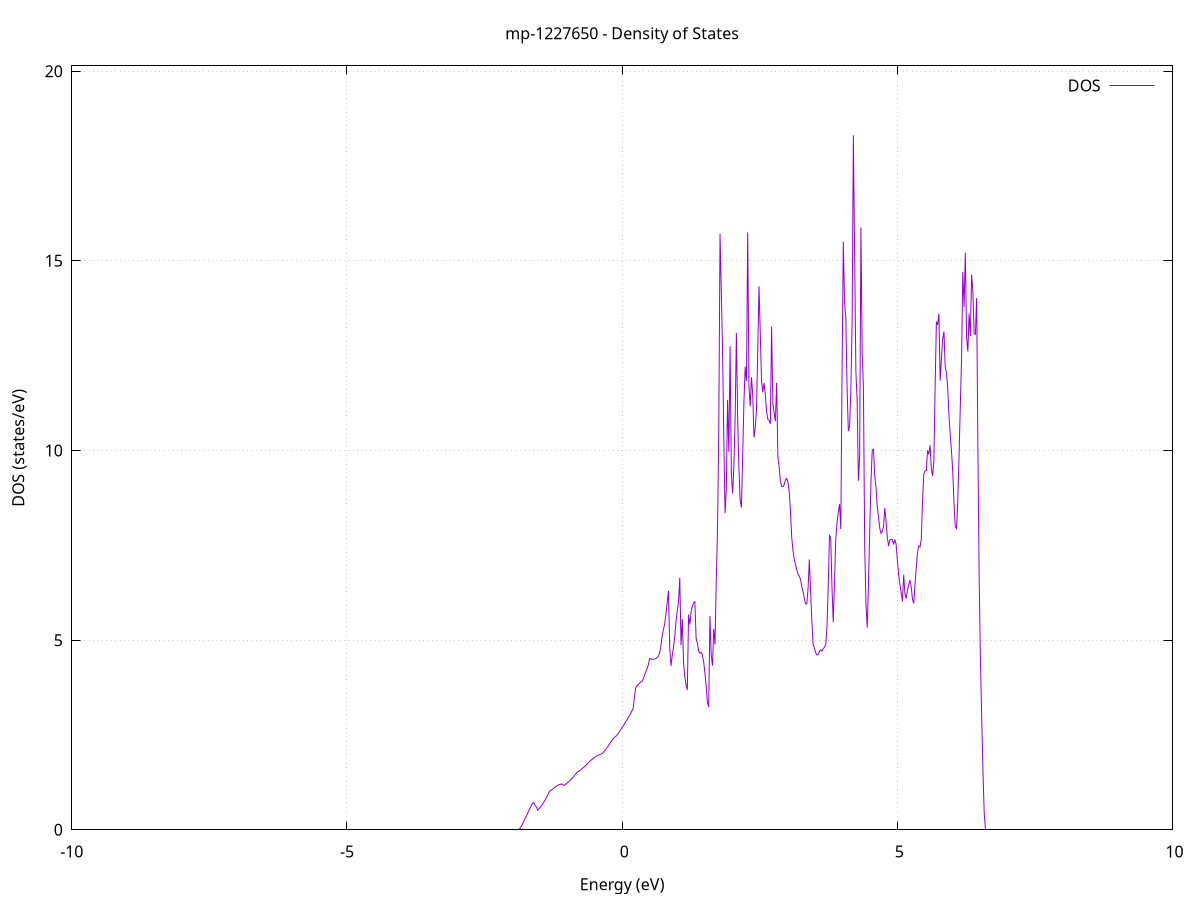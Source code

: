 set title 'mp-1227650 - Density of States'
set xlabel 'Energy (eV)'
set ylabel 'DOS (states/eV)'
set grid
set xrange [-10:10]
set yrange [0:20.141]
set xzeroaxis lt -1
set terminal png size 800,600
set output 'mp-1227650_dos_gnuplot.png'
plot '-' using 1:2 with lines title 'DOS'
-37.032900 0.000000
-37.010100 0.000000
-36.987200 0.000000
-36.964400 0.000000
-36.941500 0.000000
-36.918600 0.000000
-36.895800 0.000000
-36.872900 0.000000
-36.850100 0.000000
-36.827200 0.000000
-36.804400 0.000000
-36.781500 0.000000
-36.758600 0.000000
-36.735800 0.000000
-36.712900 0.000000
-36.690100 0.000000
-36.667200 0.000000
-36.644400 0.000000
-36.621500 0.000000
-36.598600 0.000000
-36.575800 0.000000
-36.552900 0.000000
-36.530100 0.000000
-36.507200 0.000000
-36.484400 0.000000
-36.461500 0.000000
-36.438600 0.000000
-36.415800 0.000000
-36.392900 0.000000
-36.370100 0.000000
-36.347200 0.000000
-36.324400 0.000000
-36.301500 0.000000
-36.278600 0.000000
-36.255800 0.000000
-36.232900 0.000000
-36.210100 0.000000
-36.187200 0.000000
-36.164400 0.000000
-36.141500 0.000000
-36.118600 0.000000
-36.095800 0.000000
-36.072900 0.000000
-36.050100 0.000000
-36.027200 0.000000
-36.004400 0.000000
-35.981500 0.000000
-35.958600 0.000000
-35.935800 0.000000
-35.912900 0.000000
-35.890100 0.000000
-35.867200 0.000000
-35.844400 0.000000
-35.821500 0.000000
-35.798600 0.000000
-35.775800 0.000000
-35.752900 0.000000
-35.730100 0.000000
-35.707200 0.000000
-35.684400 0.000000
-35.661500 0.000000
-35.638600 0.000000
-35.615800 0.000000
-35.592900 0.000000
-35.570100 0.000000
-35.547200 0.000000
-35.524400 0.000000
-35.501500 0.000000
-35.478600 0.000000
-35.455800 0.000000
-35.432900 0.000000
-35.410100 0.000000
-35.387200 0.000000
-35.364400 0.000000
-35.341500 0.000000
-35.318600 0.000000
-35.295800 0.000000
-35.272900 0.000000
-35.250100 0.000000
-35.227200 0.000000
-35.204400 0.000000
-35.181500 0.000000
-35.158600 0.000000
-35.135800 0.000000
-35.112900 0.000000
-35.090100 0.000000
-35.067200 0.000000
-35.044400 0.000000
-35.021500 0.000000
-34.998600 0.000000
-34.975800 0.000000
-34.952900 78.849700
-34.930100 0.000000
-34.907200 0.000000
-34.884400 0.000000
-34.861500 0.000000
-34.838600 0.000000
-34.815800 0.000000
-34.792900 0.000000
-34.770100 0.000000
-34.747200 0.000000
-34.724400 0.000000
-34.701500 0.000000
-34.678600 0.000000
-34.655800 0.000000
-34.632900 0.000000
-34.610100 0.000000
-34.587200 0.000000
-34.564400 0.000000
-34.541500 0.000000
-34.518600 0.000000
-34.495800 0.000000
-34.472900 0.000000
-34.450100 0.000000
-34.427200 0.000000
-34.404400 0.000000
-34.381500 0.000000
-34.358600 0.000000
-34.335800 0.000000
-34.312900 0.000000
-34.290100 0.000000
-34.267200 0.000000
-34.244400 0.000000
-34.221500 0.000000
-34.198600 0.000000
-34.175800 0.000000
-34.152900 0.000000
-34.130100 0.000000
-34.107200 0.000000
-34.084400 0.000000
-34.061500 0.000000
-34.038600 0.000000
-34.015800 0.000000
-33.992900 0.000000
-33.970100 0.000000
-33.947200 0.000000
-33.924400 0.000000
-33.901500 0.000000
-33.878600 0.000000
-33.855800 0.000000
-33.832900 0.000000
-33.810100 0.000000
-33.787200 0.000000
-33.764400 0.000000
-33.741500 0.000000
-33.718600 0.000000
-33.695800 0.000000
-33.672900 0.000000
-33.650100 0.000000
-33.627200 0.000000
-33.604400 0.000000
-33.581500 0.000000
-33.558600 0.000000
-33.535800 0.000000
-33.512900 0.000000
-33.490100 0.000000
-33.467200 0.000000
-33.444400 0.000000
-33.421500 0.000000
-33.398600 0.000000
-33.375800 0.000000
-33.352900 0.000000
-33.330100 0.000000
-33.307200 0.000000
-33.284400 0.000000
-33.261500 0.000000
-33.238600 0.000000
-33.215800 0.000000
-33.192900 0.000000
-33.170100 0.000000
-33.147200 0.000000
-33.124400 0.000000
-33.101500 0.000000
-33.078600 0.000000
-33.055800 0.000000
-33.032900 0.000000
-33.010100 0.000000
-32.987200 0.000000
-32.964400 0.000000
-32.941500 0.000000
-32.918600 0.000000
-32.895800 0.000000
-32.872900 0.000000
-32.850100 0.000000
-32.827200 0.000000
-32.804400 0.000000
-32.781500 0.000000
-32.758600 0.000000
-32.735800 0.000000
-32.712900 0.000000
-32.690100 0.000000
-32.667200 0.000000
-32.644400 0.000000
-32.621500 0.000000
-32.598600 0.000000
-32.575800 0.000000
-32.552900 0.000000
-32.530100 0.000000
-32.507200 0.000000
-32.484400 0.000000
-32.461500 0.000000
-32.438600 0.000000
-32.415800 0.000000
-32.392900 0.000000
-32.370100 0.000000
-32.347200 0.000000
-32.324400 0.000000
-32.301500 0.000000
-32.278600 0.000000
-32.255800 0.000000
-32.232900 0.000000
-32.210100 0.000000
-32.187200 0.000000
-32.164400 0.000000
-32.141500 0.000000
-32.118600 0.000000
-32.095800 0.000000
-32.072900 0.000000
-32.050100 0.000000
-32.027200 0.000000
-32.004400 0.000000
-31.981500 0.000000
-31.958600 0.000000
-31.935800 0.000000
-31.912900 0.000000
-31.890100 0.000000
-31.867200 0.000000
-31.844400 0.000000
-31.821500 0.000000
-31.798600 0.000000
-31.775800 0.000000
-31.752900 0.000000
-31.730100 0.000000
-31.707200 0.000000
-31.684400 0.000000
-31.661500 0.000000
-31.638600 0.000000
-31.615800 0.000000
-31.592900 0.000000
-31.570100 0.000000
-31.547200 0.000000
-31.524400 0.000000
-31.501500 0.000000
-31.478600 0.000000
-31.455800 0.000000
-31.432900 0.000000
-31.410100 0.000000
-31.387200 0.000000
-31.364400 0.000000
-31.341500 0.000000
-31.318600 0.000000
-31.295800 0.000000
-31.272900 0.000000
-31.250100 0.000000
-31.227200 0.000000
-31.204400 0.000000
-31.181500 0.000000
-31.158600 0.000000
-31.135800 0.000000
-31.112900 0.000000
-31.090100 0.000000
-31.067200 0.000000
-31.044400 0.000000
-31.021500 0.000000
-30.998600 0.000000
-30.975800 0.000000
-30.952900 0.000000
-30.930100 0.000000
-30.907200 0.000000
-30.884400 0.000000
-30.861500 0.000000
-30.838600 0.000000
-30.815800 0.000000
-30.792900 0.000000
-30.770100 0.000000
-30.747200 0.000000
-30.724400 0.000000
-30.701500 0.000000
-30.678600 0.000000
-30.655800 0.000000
-30.632900 0.000000
-30.610100 0.000000
-30.587200 0.000000
-30.564400 0.000000
-30.541500 0.000000
-30.518600 0.000000
-30.495800 0.000000
-30.472900 0.000000
-30.450100 0.000000
-30.427200 0.000000
-30.404400 0.000000
-30.381500 0.000000
-30.358600 0.000000
-30.335800 0.000000
-30.312900 0.000000
-30.290100 0.000000
-30.267200 0.000000
-30.244400 0.000000
-30.221500 0.000000
-30.198600 0.000000
-30.175800 0.000000
-30.152900 0.000000
-30.130100 0.000000
-30.107200 0.000000
-30.084400 0.000000
-30.061500 0.000000
-30.038600 0.000000
-30.015800 0.000000
-29.992900 0.000000
-29.970100 0.000000
-29.947200 0.000000
-29.924400 0.000000
-29.901500 0.000000
-29.878600 0.000000
-29.855800 0.000000
-29.832900 0.000000
-29.810100 0.000000
-29.787200 0.000000
-29.764400 0.000000
-29.741500 0.000000
-29.718600 0.000000
-29.695800 0.000000
-29.672900 0.000000
-29.650100 0.000000
-29.627200 0.000000
-29.604400 0.000000
-29.581500 0.000000
-29.558600 0.000000
-29.535800 0.000000
-29.512900 0.000000
-29.490100 0.000000
-29.467200 0.000000
-29.444400 0.000000
-29.421500 0.000000
-29.398600 0.000000
-29.375800 0.000000
-29.352900 0.000000
-29.330100 0.000000
-29.307200 0.000000
-29.284400 0.000000
-29.261500 0.000000
-29.238600 0.000000
-29.215800 0.000000
-29.192900 0.000000
-29.170100 0.000000
-29.147200 0.000000
-29.124400 0.000000
-29.101500 0.000000
-29.078600 0.000000
-29.055800 0.000000
-29.032900 0.000000
-29.010100 0.000000
-28.987200 0.000000
-28.964400 0.000000
-28.941500 0.000000
-28.918600 0.000000
-28.895800 0.000000
-28.872900 0.000000
-28.850100 0.000000
-28.827200 0.000000
-28.804400 0.000000
-28.781500 0.000000
-28.758600 0.000000
-28.735800 0.000000
-28.712900 0.000000
-28.690100 0.000000
-28.667200 0.000000
-28.644400 0.000000
-28.621500 0.000000
-28.598600 0.000000
-28.575800 0.000000
-28.552900 0.000000
-28.530100 0.000000
-28.507200 0.000000
-28.484400 0.000000
-28.461500 0.000000
-28.438600 0.000000
-28.415800 0.000000
-28.392900 0.000000
-28.370100 0.000000
-28.347200 0.000000
-28.324400 0.000000
-28.301500 0.000000
-28.278600 0.000000
-28.255800 0.000000
-28.232900 0.000000
-28.210100 0.000000
-28.187200 0.000000
-28.164400 0.000000
-28.141500 0.000000
-28.118600 0.000000
-28.095800 0.000000
-28.072900 0.000000
-28.050100 0.000000
-28.027200 0.000000
-28.004400 0.000000
-27.981500 0.000000
-27.958600 0.000000
-27.935800 0.000000
-27.912900 0.000000
-27.890100 0.000000
-27.867200 0.000000
-27.844400 0.000000
-27.821500 0.000000
-27.798600 0.000000
-27.775800 0.000000
-27.752900 0.000000
-27.730100 0.000000
-27.707200 0.000000
-27.684400 0.000000
-27.661500 0.000000
-27.638600 0.000000
-27.615800 0.000000
-27.592900 0.000000
-27.570100 0.000000
-27.547200 0.000000
-27.524400 0.000000
-27.501500 0.000000
-27.478600 0.000000
-27.455800 0.000000
-27.432900 0.000000
-27.410100 0.000000
-27.387200 0.000000
-27.364400 0.000000
-27.341500 0.000000
-27.318600 0.000000
-27.295800 0.000000
-27.272900 0.000000
-27.250100 0.000000
-27.227200 0.000000
-27.204400 0.000000
-27.181500 0.000000
-27.158600 22.008100
-27.135800 36.043100
-27.112900 0.000000
-27.090100 0.000000
-27.067200 0.000000
-27.044400 0.000000
-27.021500 0.000000
-26.998600 0.000000
-26.975800 0.000000
-26.952900 0.000000
-26.930100 0.000000
-26.907200 0.000000
-26.884400 0.000000
-26.861500 0.000000
-26.838600 0.000000
-26.815800 0.000000
-26.792900 0.000000
-26.770100 0.000000
-26.747200 0.000000
-26.724400 0.000000
-26.701500 0.000000
-26.678600 0.000000
-26.655800 0.000000
-26.632900 0.000000
-26.610100 0.000000
-26.587200 0.000000
-26.564400 0.000000
-26.541500 0.000000
-26.518600 0.000000
-26.495800 0.000000
-26.472900 0.000000
-26.450100 0.000000
-26.427200 0.000000
-26.404400 0.000000
-26.381500 0.000000
-26.358600 0.000000
-26.335800 0.000000
-26.312900 0.000000
-26.290100 0.000000
-26.267200 0.000000
-26.244400 0.000000
-26.221500 0.000000
-26.198600 0.000000
-26.175800 0.000000
-26.152900 0.000000
-26.130100 0.000000
-26.107200 0.000000
-26.084400 0.000000
-26.061500 0.000000
-26.038600 0.000000
-26.015800 0.000000
-25.992900 0.000000
-25.970100 0.000000
-25.947200 0.000000
-25.924400 0.000000
-25.901500 0.000000
-25.878600 0.000000
-25.855800 0.000000
-25.832900 0.000000
-25.810100 0.000000
-25.787200 0.000000
-25.764400 0.000000
-25.741500 0.000000
-25.718600 0.000000
-25.695800 0.000000
-25.672900 0.000000
-25.650100 0.000000
-25.627200 0.000000
-25.604400 0.000000
-25.581500 0.000000
-25.558600 0.000000
-25.535800 0.000000
-25.512900 0.000000
-25.490100 0.000000
-25.467200 0.000000
-25.444400 0.000000
-25.421500 0.000000
-25.398600 0.000000
-25.375800 0.000000
-25.352900 0.000000
-25.330100 0.000000
-25.307200 0.000000
-25.284400 0.000000
-25.261500 0.000000
-25.238600 0.000000
-25.215800 0.000000
-25.192900 0.000000
-25.170100 0.000000
-25.147200 0.000000
-25.124400 0.000000
-25.101500 0.000000
-25.078600 0.000000
-25.055800 0.000000
-25.032900 0.000000
-25.010100 0.000000
-24.987200 0.000000
-24.964400 0.000000
-24.941500 0.000000
-24.918600 0.000000
-24.895800 0.000000
-24.872900 0.000000
-24.850100 0.000000
-24.827200 0.000000
-24.804400 0.000000
-24.781500 0.000000
-24.758600 0.000000
-24.735800 0.000000
-24.712900 0.000000
-24.690100 0.000000
-24.667200 0.000000
-24.644400 0.000000
-24.621500 0.000000
-24.598600 0.000000
-24.575800 0.000000
-24.552900 0.000000
-24.530100 0.000000
-24.507200 0.000000
-24.484400 0.000000
-24.461500 0.000000
-24.438600 0.000000
-24.415800 0.000000
-24.392900 0.000000
-24.370100 0.000000
-24.347200 0.000000
-24.324400 0.000000
-24.301500 0.000000
-24.278600 0.000000
-24.255800 0.000000
-24.232900 0.000000
-24.210100 0.000000
-24.187200 0.000000
-24.164400 0.000000
-24.141500 0.000000
-24.118600 0.000000
-24.095800 0.000000
-24.072900 0.000000
-24.050100 0.000000
-24.027200 0.000000
-24.004400 0.000000
-23.981500 0.000000
-23.958600 0.000000
-23.935800 0.000000
-23.912900 0.000000
-23.890100 0.000000
-23.867200 0.000000
-23.844400 0.000000
-23.821500 0.000000
-23.798600 0.000000
-23.775800 0.000000
-23.752900 0.000000
-23.730100 0.000000
-23.707200 0.000000
-23.684400 0.000000
-23.661500 0.000000
-23.638600 0.000000
-23.615800 0.000000
-23.592900 0.000000
-23.570100 0.000000
-23.547200 0.000000
-23.524400 0.000000
-23.501500 0.000000
-23.478600 0.000000
-23.455800 0.000000
-23.432900 0.000000
-23.410100 0.000000
-23.387200 0.000000
-23.364400 0.000000
-23.341500 0.000000
-23.318600 0.000000
-23.295800 0.000000
-23.272900 0.000000
-23.250100 0.000000
-23.227200 0.000000
-23.204400 0.000000
-23.181500 0.000000
-23.158600 0.000000
-23.135800 0.000000
-23.112900 0.000000
-23.090100 0.000000
-23.067200 0.000000
-23.044400 0.000000
-23.021500 0.000000
-22.998600 0.000000
-22.975800 0.000000
-22.952900 0.000000
-22.930100 0.000000
-22.907200 0.000000
-22.884400 0.000000
-22.861500 0.000000
-22.838600 0.000000
-22.815800 0.000000
-22.792900 0.000000
-22.770100 0.000000
-22.747200 0.000000
-22.724400 0.000000
-22.701500 0.000000
-22.678600 0.000000
-22.655800 0.000000
-22.632900 0.000000
-22.610100 0.000000
-22.587200 0.000000
-22.564400 0.000000
-22.541500 0.000000
-22.518600 0.000000
-22.495800 0.000000
-22.472900 0.000000
-22.450100 0.000000
-22.427200 0.000000
-22.404400 0.000000
-22.381500 0.000000
-22.358600 0.000000
-22.335800 0.000000
-22.312900 0.000000
-22.290100 0.000000
-22.267200 0.000000
-22.244400 0.000000
-22.221500 0.000000
-22.198600 0.000000
-22.175800 0.000000
-22.152900 0.000000
-22.130100 0.000000
-22.107200 0.000000
-22.084400 0.000000
-22.061500 0.000000
-22.038600 0.000000
-22.015800 0.000000
-21.992900 0.000000
-21.970100 0.000000
-21.947200 0.000000
-21.924400 0.000000
-21.901500 0.000000
-21.878600 0.000000
-21.855800 0.000000
-21.832900 0.000000
-21.810100 0.000000
-21.787200 0.000000
-21.764400 0.000000
-21.741500 0.000000
-21.718600 0.000000
-21.695800 0.000000
-21.672900 0.000000
-21.650100 0.000000
-21.627200 0.000000
-21.604400 0.000000
-21.581500 0.000000
-21.558600 0.000000
-21.535800 0.000000
-21.512900 0.000000
-21.490100 0.000000
-21.467200 0.000000
-21.444400 0.000000
-21.421500 0.000000
-21.398600 0.000000
-21.375800 0.000000
-21.352900 0.000000
-21.330100 0.000000
-21.307200 0.000000
-21.284400 0.000000
-21.261500 0.000000
-21.238600 0.000000
-21.215800 0.000000
-21.192900 0.000000
-21.170100 0.000000
-21.147200 0.000000
-21.124400 0.000000
-21.101500 0.000000
-21.078600 0.000000
-21.055800 0.000000
-21.032900 0.000000
-21.010100 0.000000
-20.987200 0.000000
-20.964400 0.000000
-20.941500 0.000000
-20.918600 0.000000
-20.895800 0.000000
-20.872900 0.000000
-20.850100 0.000000
-20.827200 0.000000
-20.804400 0.000000
-20.781500 0.000000
-20.758600 0.000000
-20.735800 0.000000
-20.712900 0.000000
-20.690100 0.000000
-20.667200 0.000000
-20.644400 0.000000
-20.621500 0.000000
-20.598600 0.000000
-20.575800 0.000000
-20.552900 0.000000
-20.530100 0.000000
-20.507200 0.000000
-20.484400 0.000000
-20.461500 0.000000
-20.438600 0.000000
-20.415800 0.000000
-20.392900 0.000000
-20.370100 0.000000
-20.347200 0.000000
-20.324400 0.000000
-20.301500 0.000000
-20.278600 0.000000
-20.255800 0.000000
-20.232900 0.000000
-20.210100 0.000000
-20.187200 0.000000
-20.164400 0.000000
-20.141500 0.000000
-20.118600 0.000000
-20.095800 0.000000
-20.072900 0.000000
-20.050100 0.000000
-20.027200 0.000000
-20.004400 0.000000
-19.981500 0.000000
-19.958600 0.000000
-19.935800 0.000000
-19.912900 0.000000
-19.890100 0.000000
-19.867200 0.000000
-19.844400 0.000000
-19.821500 0.000000
-19.798600 0.000000
-19.775800 0.000000
-19.752900 0.000000
-19.730100 0.000000
-19.707200 0.000000
-19.684400 0.000000
-19.661500 0.000000
-19.638600 0.000000
-19.615800 0.000000
-19.592900 0.000000
-19.570100 0.000000
-19.547200 0.000000
-19.524400 0.000000
-19.501500 0.000000
-19.478600 0.000000
-19.455800 0.000000
-19.432900 0.000000
-19.410100 0.000000
-19.387200 0.000000
-19.364400 0.000000
-19.341500 0.000000
-19.318600 0.000000
-19.295800 0.000000
-19.272900 0.000000
-19.250100 0.000000
-19.227200 0.000000
-19.204400 0.000000
-19.181500 0.000000
-19.158600 0.000000
-19.135800 0.000000
-19.112900 0.000000
-19.090100 0.000000
-19.067200 0.000000
-19.044400 0.000000
-19.021500 0.000000
-18.998600 0.000000
-18.975800 0.000000
-18.952900 0.000000
-18.930100 0.000000
-18.907200 0.000000
-18.884400 0.000000
-18.861500 0.000000
-18.838600 0.000000
-18.815800 0.000000
-18.792900 0.000000
-18.770100 0.000000
-18.747200 0.000000
-18.724400 0.000000
-18.701500 0.000000
-18.678600 0.000000
-18.655800 0.000000
-18.632900 0.000000
-18.610100 0.000000
-18.587200 0.000000
-18.564400 0.000000
-18.541500 0.000000
-18.518600 0.000000
-18.495800 0.000000
-18.472900 0.000000
-18.450100 0.000000
-18.427200 0.000000
-18.404400 0.000000
-18.381500 0.000000
-18.358600 0.000000
-18.335800 0.000000
-18.312900 0.000000
-18.290100 0.000000
-18.267200 0.000000
-18.244400 0.000000
-18.221500 0.000000
-18.198600 0.000000
-18.175800 0.000000
-18.152900 0.000000
-18.130100 0.000000
-18.107200 0.000000
-18.084400 0.000000
-18.061500 0.000000
-18.038600 0.000000
-18.015800 0.000000
-17.992900 0.000000
-17.970100 0.000000
-17.947200 0.000000
-17.924400 0.000000
-17.901500 0.000000
-17.878600 0.000000
-17.855800 0.000000
-17.832900 0.000000
-17.810100 0.000000
-17.787200 0.000000
-17.764400 0.000000
-17.741500 0.000000
-17.718600 0.000000
-17.695800 0.000000
-17.672900 0.000000
-17.650100 0.000000
-17.627200 0.000000
-17.604400 0.000000
-17.581500 0.000000
-17.558600 0.000000
-17.535800 0.000000
-17.512900 0.000000
-17.490100 0.000000
-17.467200 0.000000
-17.444400 0.000000
-17.421500 0.000000
-17.398600 0.000000
-17.375800 0.000000
-17.352900 0.000000
-17.330100 0.000000
-17.307200 0.000000
-17.284400 0.000000
-17.261500 0.000000
-17.238600 0.000000
-17.215800 0.000000
-17.192900 0.000000
-17.170100 0.000000
-17.147200 0.000000
-17.124400 0.000000
-17.101500 0.000000
-17.078600 46.634200
-17.055800 23.851100
-17.032900 102.863000
-17.010100 55.276700
-16.987200 114.724600
-16.964400 147.109800
-16.941500 254.315700
-16.918600 60.751000
-16.895800 0.000000
-16.872900 0.000000
-16.850100 0.000000
-16.827200 0.000000
-16.804400 0.000000
-16.781500 0.000000
-16.758600 0.000000
-16.735800 0.000000
-16.712900 0.000000
-16.690100 0.000000
-16.667200 0.000000
-16.644400 0.000000
-16.621500 0.000000
-16.598600 0.000000
-16.575800 0.000000
-16.552900 0.000000
-16.530100 0.000000
-16.507200 0.000000
-16.484400 0.000000
-16.461500 0.000000
-16.438600 0.000000
-16.415800 0.000000
-16.392900 0.000000
-16.370100 0.000000
-16.347200 0.000000
-16.324400 0.000000
-16.301500 0.000000
-16.278600 0.000000
-16.255800 0.000000
-16.232900 0.000000
-16.210100 0.000000
-16.187200 0.000000
-16.164400 0.000000
-16.141500 0.000000
-16.118600 0.000000
-16.095800 0.000000
-16.072900 0.000000
-16.050100 0.000000
-16.027200 0.000000
-16.004400 0.000000
-15.981500 0.000000
-15.958600 0.000000
-15.935800 0.000000
-15.912900 0.000000
-15.890100 0.000000
-15.867200 0.000000
-15.844400 0.000000
-15.821500 0.000000
-15.798600 0.000000
-15.775800 0.000000
-15.752900 0.000000
-15.730100 0.000000
-15.707200 0.000000
-15.684400 0.000000
-15.661500 0.000000
-15.638600 0.000000
-15.615800 0.000000
-15.592900 0.000000
-15.570100 0.000000
-15.547200 0.000000
-15.524400 0.000000
-15.501500 0.000000
-15.478600 0.000000
-15.455800 0.000000
-15.432900 0.000000
-15.410100 0.000000
-15.387200 0.000000
-15.364400 0.000000
-15.341500 0.000000
-15.318600 0.000000
-15.295800 0.000000
-15.272900 0.000000
-15.250100 0.000000
-15.227200 0.000000
-15.204400 0.000000
-15.181500 0.000000
-15.158600 0.000000
-15.135800 0.000000
-15.112900 0.000000
-15.090100 0.000000
-15.067200 0.000000
-15.044400 0.000000
-15.021500 0.000000
-14.998600 0.000000
-14.975800 0.000000
-14.952900 0.000000
-14.930100 0.000000
-14.907200 0.000000
-14.884400 0.000000
-14.861500 0.000000
-14.838600 0.000000
-14.815800 0.000000
-14.792900 0.000000
-14.770100 0.000000
-14.747200 0.000000
-14.724400 0.000000
-14.701500 0.000000
-14.678600 0.000000
-14.655800 0.000000
-14.632900 0.000000
-14.610100 0.000000
-14.587200 0.000000
-14.564400 0.000000
-14.541500 0.000000
-14.518600 0.000000
-14.495800 0.000000
-14.472900 0.000000
-14.450100 0.000000
-14.427200 0.000000
-14.404400 0.000000
-14.381500 0.000000
-14.358600 0.000000
-14.335800 0.000000
-14.312900 0.000000
-14.290100 0.000000
-14.267200 0.000000
-14.244400 0.000000
-14.221500 0.000000
-14.198600 0.000000
-14.175800 0.000000
-14.152900 0.000000
-14.130100 0.000000
-14.107200 0.000000
-14.084400 0.000000
-14.061500 0.000000
-14.038600 0.000000
-14.015800 0.000000
-13.992900 0.000000
-13.970100 0.000000
-13.947200 0.000000
-13.924400 0.000000
-13.901500 0.000000
-13.878600 0.000000
-13.855800 0.000000
-13.832900 0.000000
-13.810100 0.000000
-13.787200 0.000000
-13.764400 0.000000
-13.741500 0.000000
-13.718600 0.000000
-13.695800 0.000000
-13.672900 0.000000
-13.650100 0.000000
-13.627200 0.000000
-13.604400 0.000000
-13.581500 0.000000
-13.558600 0.000000
-13.535800 0.000000
-13.512900 0.000000
-13.490100 0.000000
-13.467200 0.000000
-13.444400 0.000000
-13.421500 0.000000
-13.398600 0.000000
-13.375800 0.000000
-13.352900 0.000000
-13.330100 0.000000
-13.307200 0.000000
-13.284400 0.000000
-13.261500 0.000000
-13.238600 0.000000
-13.215800 0.000000
-13.192900 0.000000
-13.170100 0.000000
-13.147200 0.000000
-13.124400 0.000000
-13.101500 0.000000
-13.078600 0.000000
-13.055800 0.000000
-13.032900 0.000000
-13.010100 0.000000
-12.987200 0.000000
-12.964400 0.000000
-12.941500 0.000000
-12.918600 0.000000
-12.895800 0.000000
-12.872900 0.000000
-12.850100 0.000000
-12.827200 0.000000
-12.804400 0.000000
-12.781500 0.000000
-12.758600 0.000000
-12.735800 0.000000
-12.712900 0.000000
-12.690100 0.000000
-12.667200 0.000000
-12.644400 8.576200
-12.621500 11.137600
-12.598600 13.698900
-12.575800 4.424900
-12.552900 4.217800
-12.530100 4.010800
-12.507200 3.803700
-12.484400 4.309500
-12.461500 7.686900
-12.438600 9.281000
-12.415800 4.839800
-12.392900 6.323000
-12.370100 39.590400
-12.347200 57.523100
-12.324400 19.481100
-12.301500 14.014400
-12.278600 10.564400
-12.255800 10.460800
-12.232900 7.593500
-12.210100 8.741100
-12.187200 0.000000
-12.164400 0.000000
-12.141500 0.000000
-12.118600 0.000000
-12.095800 0.000000
-12.072900 0.000000
-12.050100 0.000000
-12.027200 0.000000
-12.004400 0.000000
-11.981500 0.000000
-11.958600 0.000000
-11.935800 0.000000
-11.912900 0.000000
-11.890100 0.000000
-11.867200 0.000000
-11.844400 0.000000
-11.821500 0.000000
-11.798600 0.000000
-11.775800 0.000000
-11.752900 0.000000
-11.730100 0.000000
-11.707200 0.000000
-11.684400 0.000000
-11.661500 0.000000
-11.638600 0.000000
-11.615800 0.000000
-11.592900 0.000000
-11.570100 0.000000
-11.547200 0.000000
-11.524400 0.000000
-11.501500 0.000000
-11.478600 0.000000
-11.455800 0.000000
-11.432900 0.000000
-11.410100 0.000000
-11.387200 0.000000
-11.364400 0.000000
-11.341500 0.000000
-11.318600 0.000000
-11.295800 0.000000
-11.272900 0.000000
-11.250100 0.000000
-11.227200 0.000000
-11.204400 0.000000
-11.181500 0.000000
-11.158600 0.000000
-11.135800 0.000000
-11.112900 0.000000
-11.090100 0.000000
-11.067200 0.000000
-11.044400 0.000000
-11.021500 0.000000
-10.998600 0.000000
-10.975800 0.000000
-10.952900 0.000000
-10.930100 0.000000
-10.907200 0.000000
-10.884400 0.000000
-10.861500 0.000000
-10.838600 0.000000
-10.815800 0.000000
-10.792900 0.000000
-10.770100 0.000000
-10.747200 0.000000
-10.724400 0.000000
-10.701500 0.000000
-10.678600 0.000000
-10.655800 0.000000
-10.632900 0.000000
-10.610100 0.000000
-10.587200 0.000000
-10.564400 0.000000
-10.541500 0.000000
-10.518600 0.000000
-10.495800 0.000000
-10.472900 0.000000
-10.450100 0.000000
-10.427200 0.000000
-10.404400 0.000000
-10.381500 0.000000
-10.358600 0.000000
-10.335800 0.000000
-10.312900 0.000000
-10.290100 0.000000
-10.267200 0.000000
-10.244400 0.000000
-10.221500 0.000000
-10.198600 0.000000
-10.175800 0.000000
-10.152900 0.000000
-10.130100 0.000000
-10.107200 0.000000
-10.084400 0.000000
-10.061500 0.000000
-10.038600 0.000000
-10.015800 0.000000
-9.992900 0.000000
-9.970100 0.000000
-9.947200 0.000000
-9.924400 0.000000
-9.901500 0.000000
-9.878600 0.000000
-9.855800 0.000000
-9.832900 0.000000
-9.810100 0.000000
-9.787200 0.000000
-9.764400 0.000000
-9.741500 0.000000
-9.718600 0.000000
-9.695800 0.000000
-9.672900 0.000000
-9.650100 0.000000
-9.627200 0.000000
-9.604400 0.000000
-9.581500 0.000000
-9.558600 0.000000
-9.535800 0.000000
-9.512900 0.000000
-9.490100 0.000000
-9.467200 0.000000
-9.444400 0.000000
-9.421500 0.000000
-9.398600 0.000000
-9.375800 0.000000
-9.352900 0.000000
-9.330100 0.000000
-9.307200 0.000000
-9.284400 0.000000
-9.261500 0.000000
-9.238600 0.000000
-9.215800 0.000000
-9.192900 0.000000
-9.170100 0.000000
-9.147200 0.000000
-9.124400 0.000000
-9.101500 0.000000
-9.078600 0.000000
-9.055800 0.000000
-9.032900 0.000000
-9.010100 0.000000
-8.987200 0.000000
-8.964400 0.000000
-8.941500 0.000000
-8.918600 0.000000
-8.895800 0.000000
-8.872900 0.000000
-8.850100 0.000000
-8.827200 0.000000
-8.804400 0.000000
-8.781500 0.000000
-8.758600 0.000000
-8.735800 0.000000
-8.712900 0.000000
-8.690100 0.000000
-8.667200 0.000000
-8.644400 0.000000
-8.621500 0.000000
-8.598600 0.000000
-8.575800 0.000000
-8.552900 0.000000
-8.530100 0.000000
-8.507200 0.000000
-8.484400 0.000000
-8.461500 0.000000
-8.438600 0.000000
-8.415800 0.000000
-8.392900 0.000000
-8.370100 0.000000
-8.347200 0.000000
-8.324400 0.000000
-8.301500 0.000000
-8.278600 0.000000
-8.255800 0.000000
-8.232900 0.000000
-8.210100 0.000000
-8.187200 0.000000
-8.164400 0.000000
-8.141500 0.000000
-8.118600 0.000000
-8.095800 0.000000
-8.072900 0.000000
-8.050100 0.000000
-8.027200 0.000000
-8.004400 0.000000
-7.981500 0.000000
-7.958600 0.000000
-7.935800 0.000000
-7.912900 0.000000
-7.890100 0.000000
-7.867200 0.000000
-7.844400 0.000000
-7.821500 0.000000
-7.798600 0.000000
-7.775800 0.000000
-7.752900 0.000000
-7.730100 0.000000
-7.707200 0.000000
-7.684400 0.000000
-7.661500 0.000000
-7.638600 0.000000
-7.615800 0.000000
-7.592900 0.000000
-7.570100 0.000000
-7.547200 0.000000
-7.524400 0.000000
-7.501500 0.000000
-7.478600 0.000000
-7.455800 0.000000
-7.432900 0.000000
-7.410100 0.000000
-7.387200 0.000000
-7.364400 0.000000
-7.341500 0.000000
-7.318600 0.000000
-7.295800 0.000000
-7.272900 0.000000
-7.250100 0.000000
-7.227200 0.000000
-7.204400 0.000000
-7.181500 0.000000
-7.158600 0.000000
-7.135800 0.000000
-7.112900 0.000000
-7.090100 0.000000
-7.067200 0.000000
-7.044400 0.000000
-7.021500 0.000000
-6.998600 0.000000
-6.975800 0.000000
-6.952900 0.000000
-6.930100 0.000000
-6.907200 0.000000
-6.884400 0.000000
-6.861500 0.000000
-6.838600 0.000000
-6.815800 0.000000
-6.792900 0.000000
-6.770100 0.000000
-6.747200 0.000000
-6.724400 0.000000
-6.701500 0.000000
-6.678600 0.000000
-6.655800 0.000000
-6.632900 0.000000
-6.610100 0.000000
-6.587200 0.000000
-6.564400 0.000000
-6.541500 0.000000
-6.518600 0.000000
-6.495800 0.000000
-6.472900 0.000000
-6.450100 0.000000
-6.427200 0.000000
-6.404400 0.000000
-6.381500 0.000000
-6.358600 0.000000
-6.335800 0.000000
-6.312900 0.000000
-6.290100 0.000000
-6.267200 0.000000
-6.244400 0.000000
-6.221500 0.000000
-6.198600 0.000000
-6.175800 0.000000
-6.152900 0.000000
-6.130100 0.000000
-6.107200 0.000000
-6.084400 0.000000
-6.061500 0.000000
-6.038600 0.000000
-6.015800 0.000000
-5.992900 0.000000
-5.970100 0.000000
-5.947200 0.000000
-5.924400 0.000000
-5.901500 0.000000
-5.878600 0.000000
-5.855800 0.000000
-5.832900 0.000000
-5.810100 0.000000
-5.787200 0.000000
-5.764400 0.000000
-5.741500 0.000000
-5.718600 0.000000
-5.695800 0.000000
-5.672900 0.000000
-5.650100 0.000000
-5.627200 0.000000
-5.604400 0.000000
-5.581500 0.000000
-5.558600 0.000000
-5.535800 0.000000
-5.512900 0.000000
-5.490100 0.000000
-5.467200 0.000000
-5.444400 0.000000
-5.421500 0.000000
-5.398600 0.000000
-5.375800 0.000000
-5.352900 0.000000
-5.330100 0.000000
-5.307200 0.000000
-5.284400 0.000000
-5.261500 0.000000
-5.238600 0.000000
-5.215800 0.000000
-5.192900 0.000000
-5.170100 0.000000
-5.147200 0.000000
-5.124400 0.000000
-5.101500 0.000000
-5.078600 0.000000
-5.055800 0.000000
-5.032900 0.000000
-5.010100 0.000000
-4.987200 0.000000
-4.964400 0.000000
-4.941500 0.000000
-4.918600 0.000000
-4.895800 0.000000
-4.872900 0.000000
-4.850100 0.000000
-4.827200 0.000000
-4.804400 0.000000
-4.781500 0.000000
-4.758600 0.000000
-4.735800 0.000000
-4.712900 0.000000
-4.690100 0.000000
-4.667200 0.000000
-4.644400 0.000000
-4.621500 0.000000
-4.598600 0.000000
-4.575800 0.000000
-4.552900 0.000000
-4.530100 0.000000
-4.507200 0.000000
-4.484400 0.000000
-4.461500 0.000000
-4.438600 0.000000
-4.415800 0.000000
-4.392900 0.000000
-4.370100 0.000000
-4.347200 0.000000
-4.324400 0.000000
-4.301500 0.000000
-4.278600 0.000000
-4.255800 0.000000
-4.232900 0.000000
-4.210100 0.000000
-4.187200 0.000000
-4.164400 0.000000
-4.141500 0.000000
-4.118600 0.000000
-4.095800 0.000000
-4.072900 0.000000
-4.050100 0.000000
-4.027200 0.000000
-4.004400 0.000000
-3.981500 0.000000
-3.958600 0.000000
-3.935800 0.000000
-3.912900 0.000000
-3.890100 0.000000
-3.867200 0.000000
-3.844400 0.000000
-3.821500 0.000000
-3.798600 0.000000
-3.775800 0.000000
-3.752900 0.000000
-3.730100 0.000000
-3.707200 0.000000
-3.684400 0.000000
-3.661500 0.000000
-3.638600 0.000000
-3.615800 0.000000
-3.592900 0.000000
-3.570100 0.000000
-3.547200 0.000000
-3.524400 0.000000
-3.501500 0.000000
-3.478600 0.000000
-3.455800 0.000000
-3.432900 0.000000
-3.410100 0.000000
-3.387200 0.000000
-3.364400 0.000000
-3.341500 0.000000
-3.318600 0.000000
-3.295800 0.000000
-3.272900 0.000000
-3.250100 0.000000
-3.227200 0.000000
-3.204400 0.000000
-3.181500 0.000000
-3.158600 0.000000
-3.135800 0.000000
-3.112900 0.000000
-3.090100 0.000000
-3.067200 0.000000
-3.044400 0.000000
-3.021500 0.000000
-2.998600 0.000000
-2.975800 0.000000
-2.952900 0.000000
-2.930100 0.000000
-2.907200 0.000000
-2.884400 0.000000
-2.861500 0.000000
-2.838600 0.000000
-2.815800 0.000000
-2.792900 0.000000
-2.770100 0.000000
-2.747200 0.000000
-2.724400 0.000000
-2.701500 0.000000
-2.678600 0.000000
-2.655800 0.000000
-2.632900 0.000000
-2.610100 0.000000
-2.587200 0.000000
-2.564400 0.000000
-2.541500 0.000000
-2.518600 0.000000
-2.495800 0.000000
-2.472900 0.000000
-2.450100 0.000000
-2.427200 0.000000
-2.404400 0.000000
-2.381500 0.000000
-2.358600 0.000000
-2.335800 0.000000
-2.312900 0.000000
-2.290100 0.000000
-2.267200 0.000000
-2.244400 0.000000
-2.221500 0.000000
-2.198600 0.000000
-2.175800 0.000000
-2.152900 0.000000
-2.130100 0.000000
-2.107200 0.000000
-2.084400 0.000000
-2.061500 0.000000
-2.038600 0.000000
-2.015800 0.000000
-1.992900 0.000000
-1.970100 0.000000
-1.947200 0.000000
-1.924400 0.000000
-1.901500 0.000000
-1.878600 0.010000
-1.855800 0.041200
-1.832900 0.086900
-1.810100 0.149000
-1.787200 0.219100
-1.764400 0.289100
-1.741500 0.359200
-1.718600 0.429300
-1.695800 0.499500
-1.672900 0.569600
-1.650100 0.639800
-1.627200 0.709900
-1.604400 0.709800
-1.581500 0.642900
-1.558600 0.607700
-1.535800 0.517900
-1.512900 0.552500
-1.490100 0.591900
-1.467200 0.635200
-1.444400 0.682400
-1.421500 0.733500
-1.398600 0.788600
-1.375800 0.848400
-1.352900 0.914000
-1.330100 0.985300
-1.307200 1.036500
-1.284400 1.045600
-1.261500 1.070800
-1.238600 1.100400
-1.215800 1.127100
-1.192900 1.151100
-1.170100 1.171500
-1.147200 1.187900
-1.124400 1.199500
-1.101500 1.206800
-1.078600 1.189700
-1.055800 1.170200
-1.032900 1.194300
-1.010100 1.219500
-0.987200 1.246900
-0.964400 1.276600
-0.941500 1.308600
-0.918600 1.343000
-0.895800 1.379700
-0.872900 1.418800
-0.850100 1.460200
-0.827200 1.503900
-0.804400 1.533700
-0.781500 1.543100
-0.758600 1.573500
-0.735800 1.603200
-0.712900 1.632300
-0.690100 1.661100
-0.667200 1.689700
-0.644400 1.720100
-0.621500 1.756400
-0.598600 1.790000
-0.575800 1.820500
-0.552900 1.848800
-0.530100 1.875800
-0.507200 1.902800
-0.484400 1.927500
-0.461500 1.948700
-0.438600 1.966300
-0.415800 1.977800
-0.392900 1.990200
-0.370100 2.006400
-0.347200 2.028700
-0.324400 2.071200
-0.301500 2.115300
-0.278600 2.160600
-0.255800 2.207000
-0.232900 2.254400
-0.210100 2.303000
-0.187200 2.353000
-0.164400 2.398000
-0.141500 2.430000
-0.118600 2.460300
-0.095800 2.493400
-0.072900 2.538900
-0.050100 2.586700
-0.027200 2.635700
-0.004400 2.685700
0.018500 2.737000
0.041400 2.789600
0.064200 2.842900
0.087100 2.897300
0.109900 2.953000
0.132800 3.010200
0.155600 3.071500
0.178500 3.136900
0.201400 3.210200
0.224200 3.505700
0.247100 3.742000
0.269900 3.799500
0.292800 3.832200
0.315600 3.866900
0.338500 3.897900
0.361400 3.911600
0.384200 3.977300
0.407100 4.073800
0.429900 4.164700
0.452800 4.246400
0.475600 4.350700
0.498500 4.513300
0.521400 4.502000
0.544200 4.497500
0.567100 4.495000
0.589900 4.501800
0.612800 4.517100
0.635600 4.539800
0.658500 4.574700
0.681400 4.673000
0.704200 4.846200
0.727100 5.098300
0.749900 5.276800
0.772800 5.424900
0.795600 5.684700
0.818500 5.988800
0.841400 6.300500
0.864200 4.826600
0.887100 4.322100
0.909900 4.591600
0.932800 4.814000
0.955600 5.096700
0.978500 5.487800
1.001400 5.783600
1.024200 6.004100
1.047100 6.643900
1.069900 4.868200
1.092800 5.554200
1.115600 4.426400
1.138500 4.029900
1.161400 3.824000
1.184200 3.684000
1.207100 5.674800
1.229900 5.411900
1.252800 5.743600
1.275600 5.902800
1.298500 5.987600
1.321400 6.012000
1.344200 5.038700
1.367100 4.924100
1.389900 4.720800
1.412800 4.651500
1.435600 4.679000
1.458500 4.609500
1.481400 4.421500
1.504200 4.135300
1.527100 3.768300
1.549900 3.361300
1.572800 3.237400
1.595600 5.639100
1.618500 4.603300
1.641400 4.327000
1.664200 5.294600
1.687100 4.887200
1.709900 6.544800
1.732800 7.930400
1.755600 10.486700
1.778500 15.716300
1.801400 14.233300
1.824200 12.656700
1.847100 10.332200
1.869900 8.347900
1.892800 8.991900
1.915600 11.334200
1.938500 9.967200
1.961400 12.746200
1.984200 9.387900
2.007100 8.865200
2.029900 9.563700
2.052800 10.839700
2.075600 13.099700
2.098500 10.905800
2.121400 9.523200
2.144200 8.689000
2.167100 8.497400
2.189900 9.835500
2.212800 11.279200
2.235600 12.208000
2.258500 11.834300
2.281400 15.751600
2.304200 11.685900
2.327100 11.168600
2.349900 11.931100
2.372800 11.472100
2.395600 10.345600
2.418500 10.591000
2.441400 11.083300
2.464200 12.673700
2.487100 14.329800
2.509900 13.081700
2.532800 11.846400
2.555600 11.540500
2.578500 11.783200
2.601400 11.469900
2.624200 11.031300
2.647100 10.821300
2.669900 10.795200
2.692800 10.702900
2.715600 13.268900
2.738500 11.248400
2.761400 10.985500
2.784200 10.775700
2.807100 11.783700
2.829900 9.817500
2.852800 9.584000
2.875600 9.190200
2.898500 9.053800
2.921400 9.044900
2.944200 9.095100
2.967100 9.219800
2.989900 9.265800
3.012800 9.167100
3.035600 8.915600
3.058500 8.387300
3.081400 7.710000
3.104200 7.361200
3.127100 7.141600
3.149900 6.996400
3.172800 6.856100
3.195600 6.739600
3.218500 6.684800
3.241400 6.602800
3.264200 6.401800
3.287100 6.276700
3.309900 6.099900
3.332800 5.956300
3.355600 5.953200
3.378500 6.368700
3.401400 7.122200
3.424200 6.283200
3.447100 5.510600
3.469900 4.878200
3.492800 4.791200
3.515600 4.671700
3.538500 4.609100
3.561400 4.619600
3.584200 4.705300
3.607100 4.745600
3.629900 4.713100
3.652800 4.769800
3.675600 4.813600
3.698500 4.873400
3.721400 5.328300
3.744200 6.369800
3.767100 7.758600
3.789900 7.707300
3.812800 6.398600
3.835600 5.476900
3.858500 6.522800
3.881400 7.656000
3.904200 8.086500
3.927100 8.369600
3.949900 8.589400
3.972800 7.927900
3.995600 11.988800
4.018500 15.500200
4.041400 13.888900
4.064200 13.490200
4.087100 11.659800
4.109900 10.514500
4.132800 10.638800
4.155600 11.575400
4.178500 13.352300
4.201400 18.309700
4.224200 15.118900
4.247100 12.079100
4.269900 11.323200
4.292800 9.200800
4.315600 9.847300
4.338500 15.881700
4.361400 12.570200
4.384200 11.657000
4.407100 7.469000
4.429900 5.971700
4.452800 5.329100
4.475600 6.450300
4.498500 7.888400
4.521400 9.186300
4.544200 10.009100
4.567100 10.033900
4.589900 9.313700
4.612800 9.030900
4.635600 8.528900
4.658500 8.236200
4.681400 7.946500
4.704200 7.816300
4.727100 7.867000
4.749900 7.999300
4.772800 8.487200
4.795600 8.122800
4.818500 7.712200
4.841400 7.480300
4.864200 7.640100
4.887100 7.656700
4.909900 7.646100
4.932800 7.524000
4.955600 7.655400
4.978500 7.520100
5.001400 7.103100
5.024200 6.712500
5.047100 6.466200
5.069900 6.251600
5.092800 6.023600
5.115600 6.721200
5.138500 6.222100
5.161400 6.097900
5.184200 6.313200
5.207100 6.460300
5.229900 6.584100
5.252800 6.403300
5.275600 6.073400
5.298500 5.969700
5.321400 6.481300
5.344200 6.904000
5.367100 7.321200
5.389900 7.480000
5.412800 7.455700
5.435600 7.666700
5.458500 8.690000
5.481400 9.381400
5.504200 9.463600
5.527100 9.470300
5.549900 10.002800
5.572800 9.899200
5.595600 10.138000
5.618500 9.501500
5.641400 9.330600
5.664200 9.723700
5.687100 11.689100
5.709900 13.399400
5.732800 13.313800
5.755600 13.607500
5.778500 11.845500
5.801400 12.435700
5.824200 12.937600
5.847100 13.136600
5.869900 12.214900
5.892800 12.048300
5.915600 11.660600
5.938500 10.918100
5.961400 10.414800
5.984200 9.979800
6.007100 9.451500
6.029900 8.605100
6.052800 7.988200
6.075600 7.945300
6.098500 8.649300
6.121400 9.852800
6.144200 11.161400
6.167100 12.420400
6.189900 14.707300
6.212800 13.787700
6.235600 15.211000
6.258500 12.987900
6.281400 12.608200
6.304200 13.604800
6.327100 13.020500
6.349900 14.638400
6.372800 14.190700
6.395600 13.075700
6.418500 13.064900
6.441400 14.020900
6.464200 10.042600
6.487100 6.649800
6.509900 4.504700
6.532800 2.983900
6.555600 1.579200
6.578500 0.441000
6.601400 0.003100
6.624200 0.000000
6.647100 0.000000
6.669900 0.000000
6.692800 0.000000
6.715600 0.000000
6.738500 0.000000
6.761300 0.000000
6.784200 0.000000
6.807100 0.000000
6.829900 0.000000
6.852800 0.000000
6.875600 0.000000
6.898500 0.000000
6.921300 0.000000
6.944200 0.000000
6.967100 0.000000
6.989900 0.000000
7.012800 0.000000
7.035600 0.000000
7.058500 0.000000
7.081300 0.000000
7.104200 0.000000
7.127100 0.000000
7.149900 0.000000
7.172800 0.000000
7.195600 0.000000
7.218500 0.000000
7.241300 0.000000
7.264200 0.000000
7.287100 0.000000
7.309900 0.000000
7.332800 0.000000
7.355600 0.000000
7.378500 0.000000
7.401300 0.000000
7.424200 0.000000
7.447100 0.000000
7.469900 0.000000
7.492800 0.000000
7.515600 0.000000
7.538500 0.000000
7.561300 0.000000
7.584200 0.000000
7.607100 0.000000
7.629900 0.000000
7.652800 0.000000
7.675600 0.000000
7.698500 0.000000
7.721300 0.000000
7.744200 0.000000
7.767100 0.000000
7.789900 0.000000
7.812800 0.000000
7.835600 0.000000
7.858500 0.000000
7.881300 0.000000
7.904200 0.000000
7.927100 0.000000
7.949900 0.000000
7.972800 0.000000
7.995600 0.000000
8.018500 0.000000
8.041300 0.000000
8.064200 0.000000
8.087100 0.000000
8.109900 0.000000
8.132800 0.000000
8.155600 0.000000
8.178500 0.000000
8.201300 0.000000
8.224200 0.000000
8.247100 0.000000
8.269900 0.000000
8.292800 0.000000
8.315600 0.000000
8.338500 0.000000
8.361300 0.000000
8.384200 0.000000
8.407100 0.000000
8.429900 0.000000
8.452800 0.000000
8.475600 0.000000
8.498500 0.000000
8.521300 0.000000
8.544200 0.000000
8.567100 0.000000
8.589900 0.000000
8.612800 0.000000
8.635600 0.000000
8.658500 0.000000
8.681300 0.000000
e

